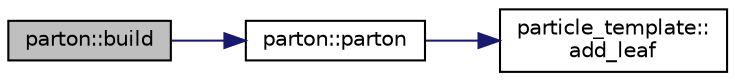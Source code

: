 digraph "parton::build"
{
 // INTERACTIVE_SVG=YES
 // LATEX_PDF_SIZE
  edge [fontname="Helvetica",fontsize="10",labelfontname="Helvetica",labelfontsize="10"];
  node [fontname="Helvetica",fontsize="10",shape=record];
  rankdir="LR";
  Node1 [label="parton::build",height=0.2,width=0.4,color="black", fillcolor="grey75", style="filled", fontcolor="black",tooltip=" "];
  Node1 -> Node2 [color="midnightblue",fontsize="10",style="solid",fontname="Helvetica"];
  Node2 [label="parton::parton",height=0.2,width=0.4,color="black", fillcolor="white", style="filled",URL="$classparton.html#ac50bb27fb65bb2548631d695f0f6b98a",tooltip=" "];
  Node2 -> Node3 [color="midnightblue",fontsize="10",style="solid",fontname="Helvetica"];
  Node3 [label="particle_template::\ladd_leaf",height=0.2,width=0.4,color="black", fillcolor="white", style="filled",URL="$classparticle__template.html#a7fda73e06360bffd1bce45e7ba7370a5",tooltip=" "];
}
